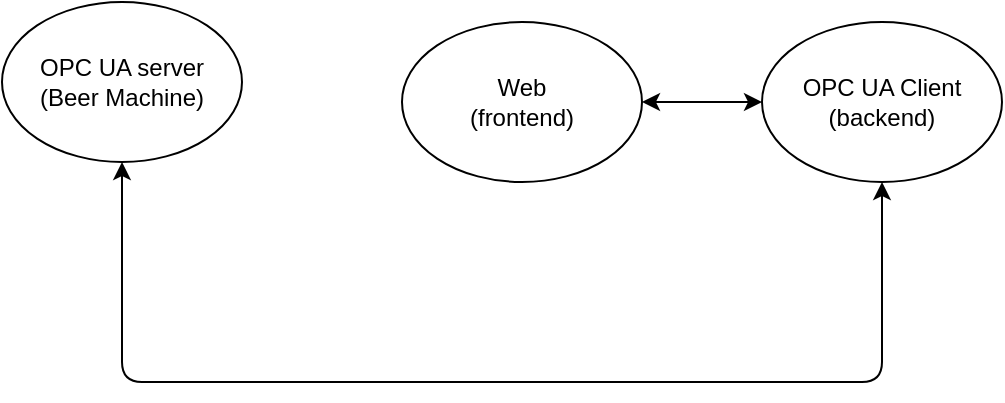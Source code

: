 <mxfile version="14.7.6" type="github">
  <diagram id="T1Q6pF3iI8mxRLYbAKFj" name="Page-1">
    <mxGraphModel dx="1422" dy="737" grid="1" gridSize="10" guides="1" tooltips="1" connect="1" arrows="1" fold="1" page="1" pageScale="1" pageWidth="1169" pageHeight="827" math="0" shadow="0">
      <root>
        <mxCell id="0" />
        <mxCell id="1" parent="0" />
        <mxCell id="AMs5bWbkGYfnSDNf9xQL-1" value="OPC UA server&lt;br&gt;(Beer Machine)" style="ellipse;whiteSpace=wrap;html=1;" vertex="1" parent="1">
          <mxGeometry x="290" y="210" width="120" height="80" as="geometry" />
        </mxCell>
        <mxCell id="AMs5bWbkGYfnSDNf9xQL-2" value="OPC UA Client&lt;br&gt;(backend)" style="ellipse;whiteSpace=wrap;html=1;" vertex="1" parent="1">
          <mxGeometry x="670" y="220" width="120" height="80" as="geometry" />
        </mxCell>
        <mxCell id="AMs5bWbkGYfnSDNf9xQL-3" value="Web&lt;br&gt;(frontend)" style="ellipse;whiteSpace=wrap;html=1;" vertex="1" parent="1">
          <mxGeometry x="490" y="220" width="120" height="80" as="geometry" />
        </mxCell>
        <mxCell id="AMs5bWbkGYfnSDNf9xQL-4" value="" style="endArrow=classic;startArrow=classic;html=1;entryX=0.5;entryY=1;entryDx=0;entryDy=0;exitX=0.5;exitY=1;exitDx=0;exitDy=0;" edge="1" parent="1" source="AMs5bWbkGYfnSDNf9xQL-2" target="AMs5bWbkGYfnSDNf9xQL-1">
          <mxGeometry width="50" height="50" relative="1" as="geometry">
            <mxPoint x="750" y="400" as="sourcePoint" />
            <mxPoint x="610" y="360" as="targetPoint" />
            <Array as="points">
              <mxPoint x="730" y="400" />
              <mxPoint x="350" y="400" />
            </Array>
          </mxGeometry>
        </mxCell>
        <mxCell id="AMs5bWbkGYfnSDNf9xQL-5" value="" style="endArrow=classic;startArrow=classic;html=1;entryX=0;entryY=0.5;entryDx=0;entryDy=0;exitX=1;exitY=0.5;exitDx=0;exitDy=0;" edge="1" parent="1" source="AMs5bWbkGYfnSDNf9xQL-3" target="AMs5bWbkGYfnSDNf9xQL-2">
          <mxGeometry width="50" height="50" relative="1" as="geometry">
            <mxPoint x="560" y="410" as="sourcePoint" />
            <mxPoint x="610" y="360" as="targetPoint" />
          </mxGeometry>
        </mxCell>
      </root>
    </mxGraphModel>
  </diagram>
</mxfile>
